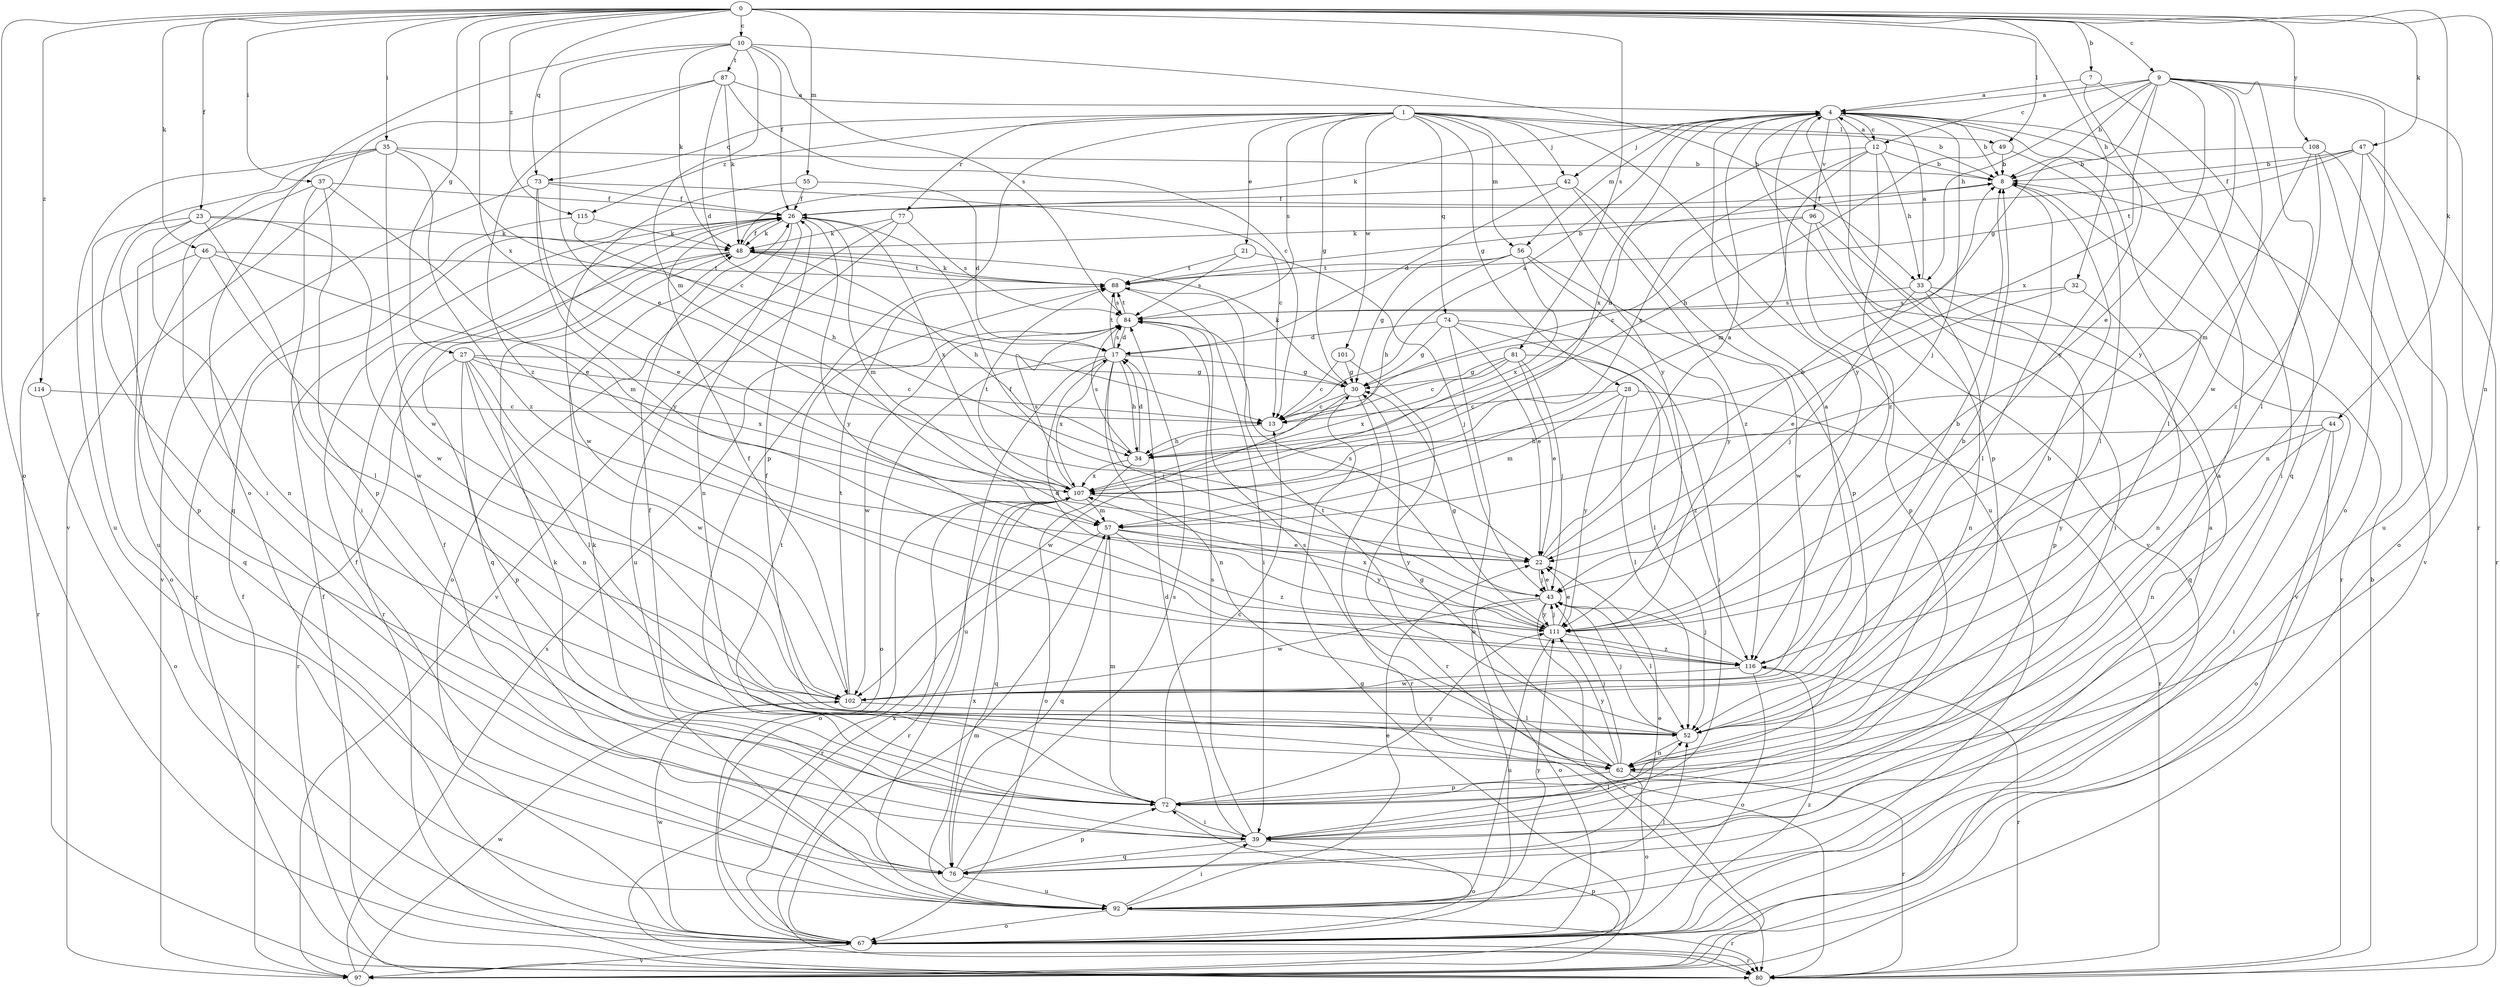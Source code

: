 strict digraph  {
0;
1;
4;
7;
8;
9;
10;
12;
13;
17;
21;
22;
23;
26;
27;
28;
30;
32;
33;
34;
35;
37;
39;
42;
43;
44;
46;
47;
48;
49;
52;
55;
56;
57;
62;
67;
72;
73;
74;
76;
77;
80;
81;
84;
87;
88;
92;
96;
97;
101;
102;
107;
108;
111;
114;
115;
116;
0 -> 7  [label=b];
0 -> 9  [label=c];
0 -> 10  [label=c];
0 -> 23  [label=f];
0 -> 27  [label=g];
0 -> 32  [label=h];
0 -> 35  [label=i];
0 -> 37  [label=i];
0 -> 44  [label=k];
0 -> 46  [label=k];
0 -> 47  [label=k];
0 -> 49  [label=l];
0 -> 55  [label=m];
0 -> 62  [label=n];
0 -> 67  [label=o];
0 -> 73  [label=q];
0 -> 81  [label=s];
0 -> 107  [label=x];
0 -> 108  [label=y];
0 -> 114  [label=z];
0 -> 115  [label=z];
1 -> 8  [label=b];
1 -> 21  [label=e];
1 -> 28  [label=g];
1 -> 30  [label=g];
1 -> 42  [label=j];
1 -> 49  [label=l];
1 -> 56  [label=m];
1 -> 72  [label=p];
1 -> 73  [label=q];
1 -> 74  [label=q];
1 -> 77  [label=r];
1 -> 84  [label=s];
1 -> 92  [label=u];
1 -> 101  [label=w];
1 -> 111  [label=y];
1 -> 115  [label=z];
4 -> 8  [label=b];
4 -> 12  [label=c];
4 -> 39  [label=i];
4 -> 42  [label=j];
4 -> 43  [label=j];
4 -> 48  [label=k];
4 -> 52  [label=l];
4 -> 56  [label=m];
4 -> 72  [label=p];
4 -> 96  [label=v];
4 -> 97  [label=v];
4 -> 107  [label=x];
4 -> 111  [label=y];
7 -> 4  [label=a];
7 -> 76  [label=q];
7 -> 111  [label=y];
8 -> 26  [label=f];
8 -> 52  [label=l];
8 -> 80  [label=r];
9 -> 4  [label=a];
9 -> 8  [label=b];
9 -> 12  [label=c];
9 -> 22  [label=e];
9 -> 30  [label=g];
9 -> 33  [label=h];
9 -> 52  [label=l];
9 -> 67  [label=o];
9 -> 80  [label=r];
9 -> 102  [label=w];
9 -> 107  [label=x];
9 -> 111  [label=y];
10 -> 22  [label=e];
10 -> 26  [label=f];
10 -> 33  [label=h];
10 -> 48  [label=k];
10 -> 57  [label=m];
10 -> 67  [label=o];
10 -> 84  [label=s];
10 -> 87  [label=t];
12 -> 4  [label=a];
12 -> 8  [label=b];
12 -> 33  [label=h];
12 -> 34  [label=h];
12 -> 57  [label=m];
12 -> 107  [label=x];
12 -> 116  [label=z];
13 -> 4  [label=a];
13 -> 34  [label=h];
17 -> 30  [label=g];
17 -> 34  [label=h];
17 -> 43  [label=j];
17 -> 62  [label=n];
17 -> 67  [label=o];
17 -> 84  [label=s];
17 -> 88  [label=t];
17 -> 92  [label=u];
17 -> 107  [label=x];
21 -> 43  [label=j];
21 -> 84  [label=s];
21 -> 88  [label=t];
22 -> 4  [label=a];
22 -> 8  [label=b];
22 -> 26  [label=f];
22 -> 43  [label=j];
23 -> 48  [label=k];
23 -> 52  [label=l];
23 -> 62  [label=n];
23 -> 67  [label=o];
23 -> 72  [label=p];
23 -> 102  [label=w];
26 -> 48  [label=k];
26 -> 57  [label=m];
26 -> 62  [label=n];
26 -> 67  [label=o];
26 -> 107  [label=x];
26 -> 111  [label=y];
27 -> 13  [label=c];
27 -> 30  [label=g];
27 -> 52  [label=l];
27 -> 62  [label=n];
27 -> 72  [label=p];
27 -> 80  [label=r];
27 -> 102  [label=w];
27 -> 107  [label=x];
28 -> 13  [label=c];
28 -> 52  [label=l];
28 -> 57  [label=m];
28 -> 80  [label=r];
28 -> 111  [label=y];
30 -> 13  [label=c];
30 -> 48  [label=k];
30 -> 80  [label=r];
30 -> 102  [label=w];
32 -> 22  [label=e];
32 -> 62  [label=n];
32 -> 84  [label=s];
33 -> 4  [label=a];
33 -> 43  [label=j];
33 -> 62  [label=n];
33 -> 72  [label=p];
33 -> 76  [label=q];
33 -> 84  [label=s];
34 -> 17  [label=d];
34 -> 67  [label=o];
34 -> 84  [label=s];
34 -> 107  [label=x];
35 -> 8  [label=b];
35 -> 13  [label=c];
35 -> 39  [label=i];
35 -> 76  [label=q];
35 -> 92  [label=u];
35 -> 102  [label=w];
35 -> 116  [label=z];
37 -> 22  [label=e];
37 -> 26  [label=f];
37 -> 39  [label=i];
37 -> 72  [label=p];
37 -> 92  [label=u];
39 -> 4  [label=a];
39 -> 17  [label=d];
39 -> 48  [label=k];
39 -> 52  [label=l];
39 -> 67  [label=o];
39 -> 76  [label=q];
39 -> 84  [label=s];
42 -> 17  [label=d];
42 -> 26  [label=f];
42 -> 72  [label=p];
42 -> 116  [label=z];
43 -> 22  [label=e];
43 -> 52  [label=l];
43 -> 67  [label=o];
43 -> 84  [label=s];
43 -> 97  [label=v];
43 -> 102  [label=w];
43 -> 111  [label=y];
44 -> 34  [label=h];
44 -> 39  [label=i];
44 -> 62  [label=n];
44 -> 67  [label=o];
44 -> 111  [label=y];
46 -> 57  [label=m];
46 -> 76  [label=q];
46 -> 80  [label=r];
46 -> 88  [label=t];
46 -> 102  [label=w];
47 -> 8  [label=b];
47 -> 26  [label=f];
47 -> 62  [label=n];
47 -> 80  [label=r];
47 -> 88  [label=t];
47 -> 92  [label=u];
48 -> 26  [label=f];
48 -> 34  [label=h];
48 -> 76  [label=q];
48 -> 80  [label=r];
48 -> 88  [label=t];
49 -> 8  [label=b];
49 -> 34  [label=h];
49 -> 52  [label=l];
52 -> 8  [label=b];
52 -> 26  [label=f];
52 -> 43  [label=j];
52 -> 62  [label=n];
52 -> 88  [label=t];
55 -> 17  [label=d];
55 -> 26  [label=f];
55 -> 102  [label=w];
56 -> 30  [label=g];
56 -> 34  [label=h];
56 -> 88  [label=t];
56 -> 102  [label=w];
56 -> 107  [label=x];
56 -> 111  [label=y];
57 -> 22  [label=e];
57 -> 76  [label=q];
57 -> 80  [label=r];
57 -> 111  [label=y];
57 -> 116  [label=z];
62 -> 30  [label=g];
62 -> 43  [label=j];
62 -> 67  [label=o];
62 -> 72  [label=p];
62 -> 80  [label=r];
62 -> 84  [label=s];
62 -> 111  [label=y];
67 -> 4  [label=a];
67 -> 57  [label=m];
67 -> 80  [label=r];
67 -> 97  [label=v];
67 -> 102  [label=w];
67 -> 107  [label=x];
67 -> 116  [label=z];
72 -> 13  [label=c];
72 -> 26  [label=f];
72 -> 39  [label=i];
72 -> 57  [label=m];
72 -> 88  [label=t];
72 -> 111  [label=y];
73 -> 13  [label=c];
73 -> 22  [label=e];
73 -> 26  [label=f];
73 -> 97  [label=v];
73 -> 111  [label=y];
74 -> 17  [label=d];
74 -> 22  [label=e];
74 -> 30  [label=g];
74 -> 39  [label=i];
74 -> 52  [label=l];
74 -> 67  [label=o];
76 -> 22  [label=e];
76 -> 26  [label=f];
76 -> 48  [label=k];
76 -> 72  [label=p];
76 -> 84  [label=s];
76 -> 92  [label=u];
77 -> 48  [label=k];
77 -> 84  [label=s];
77 -> 92  [label=u];
77 -> 97  [label=v];
80 -> 8  [label=b];
80 -> 26  [label=f];
81 -> 13  [label=c];
81 -> 22  [label=e];
81 -> 30  [label=g];
81 -> 43  [label=j];
81 -> 107  [label=x];
81 -> 116  [label=z];
84 -> 17  [label=d];
84 -> 88  [label=t];
84 -> 102  [label=w];
87 -> 4  [label=a];
87 -> 13  [label=c];
87 -> 17  [label=d];
87 -> 48  [label=k];
87 -> 97  [label=v];
87 -> 116  [label=z];
88 -> 8  [label=b];
88 -> 39  [label=i];
88 -> 48  [label=k];
88 -> 84  [label=s];
92 -> 22  [label=e];
92 -> 26  [label=f];
92 -> 39  [label=i];
92 -> 52  [label=l];
92 -> 67  [label=o];
92 -> 80  [label=r];
92 -> 107  [label=x];
92 -> 111  [label=y];
96 -> 13  [label=c];
96 -> 39  [label=i];
96 -> 48  [label=k];
96 -> 72  [label=p];
96 -> 97  [label=v];
97 -> 26  [label=f];
97 -> 30  [label=g];
97 -> 72  [label=p];
97 -> 84  [label=s];
97 -> 102  [label=w];
101 -> 13  [label=c];
101 -> 30  [label=g];
101 -> 80  [label=r];
102 -> 4  [label=a];
102 -> 8  [label=b];
102 -> 26  [label=f];
102 -> 52  [label=l];
102 -> 88  [label=t];
107 -> 57  [label=m];
107 -> 67  [label=o];
107 -> 76  [label=q];
107 -> 80  [label=r];
107 -> 84  [label=s];
107 -> 88  [label=t];
107 -> 111  [label=y];
108 -> 8  [label=b];
108 -> 57  [label=m];
108 -> 67  [label=o];
108 -> 97  [label=v];
108 -> 116  [label=z];
111 -> 17  [label=d];
111 -> 22  [label=e];
111 -> 30  [label=g];
111 -> 43  [label=j];
111 -> 92  [label=u];
111 -> 107  [label=x];
111 -> 116  [label=z];
114 -> 13  [label=c];
114 -> 67  [label=o];
115 -> 34  [label=h];
115 -> 48  [label=k];
115 -> 80  [label=r];
116 -> 8  [label=b];
116 -> 43  [label=j];
116 -> 67  [label=o];
116 -> 80  [label=r];
116 -> 102  [label=w];
}
